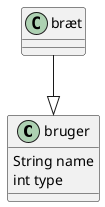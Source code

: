 @startuml

class bruger {
    String name
    int type
    }

class bræt

bræt --|> bruger



@enduml